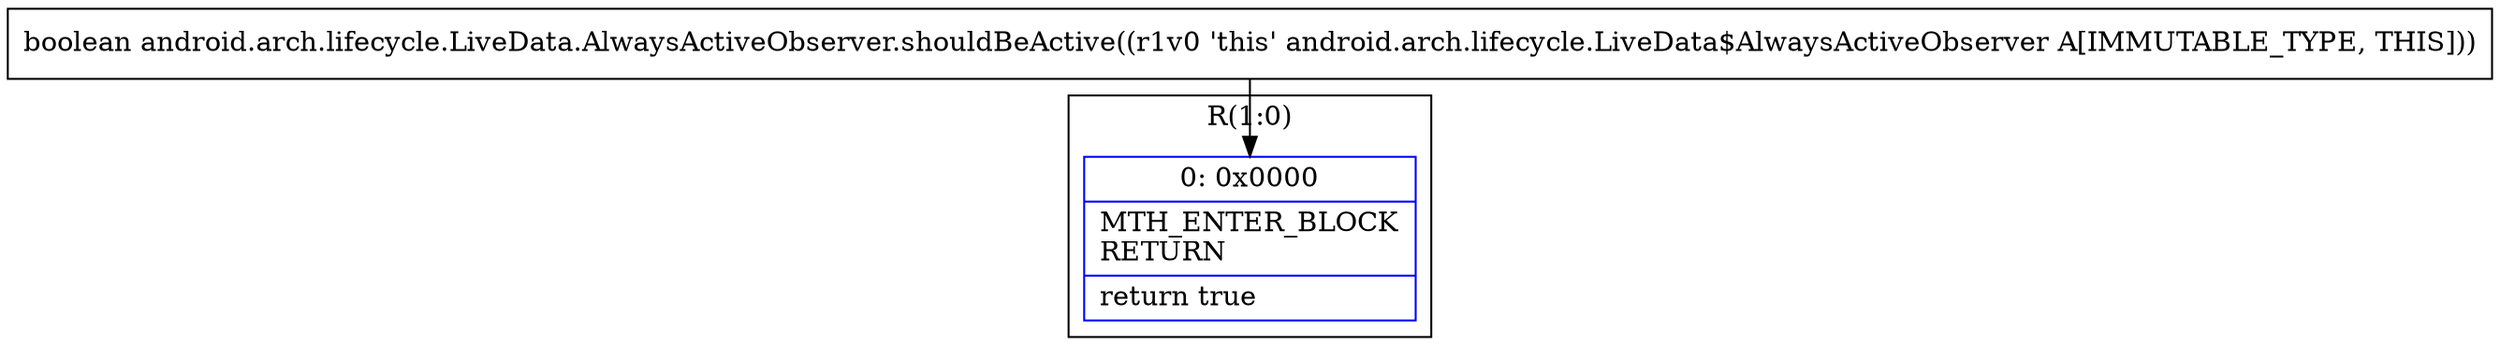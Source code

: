 digraph "CFG forandroid.arch.lifecycle.LiveData.AlwaysActiveObserver.shouldBeActive()Z" {
subgraph cluster_Region_2024435686 {
label = "R(1:0)";
node [shape=record,color=blue];
Node_0 [shape=record,label="{0\:\ 0x0000|MTH_ENTER_BLOCK\lRETURN\l|return true\l}"];
}
MethodNode[shape=record,label="{boolean android.arch.lifecycle.LiveData.AlwaysActiveObserver.shouldBeActive((r1v0 'this' android.arch.lifecycle.LiveData$AlwaysActiveObserver A[IMMUTABLE_TYPE, THIS])) }"];
MethodNode -> Node_0;
}

